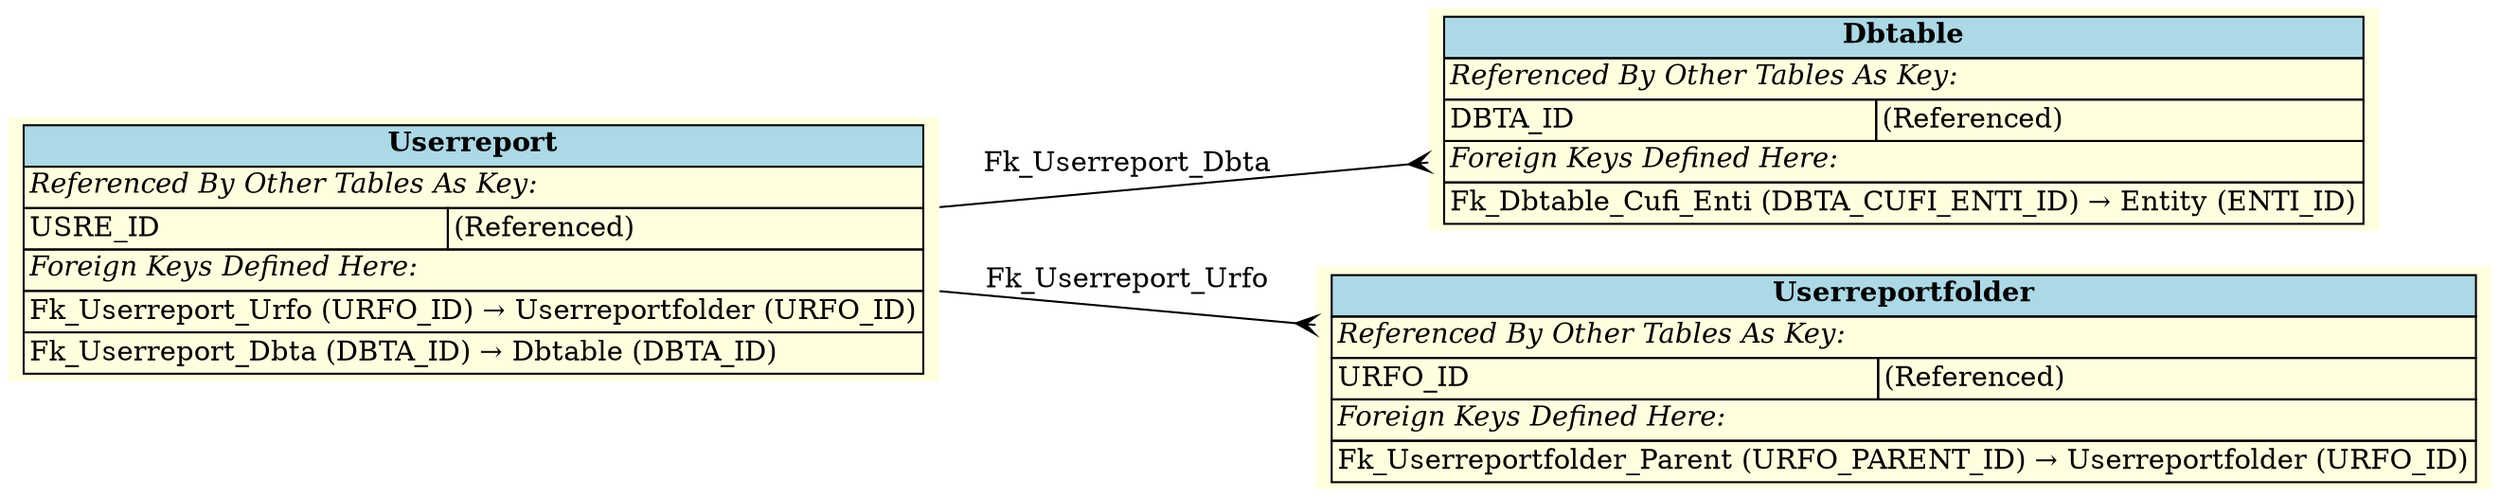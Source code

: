 digraph ERD {
  rankdir=LR;
  node [shape=plaintext, style=filled, fillcolor=lightyellow];
  edge [arrowhead=crow, arrowtail=none, dir=both, labelfontsize=10];

  "Userreport" [
    label=<
    <TABLE BORDER="0" CELLBORDER="1" CELLSPACING="0" BGCOLOR="lightyellow">
      <TR><TD COLSPAN="2" BGCOLOR="lightblue"><B>Userreport</B></TD></TR>
      <TR><TD COLSPAN="2" ALIGN="LEFT"><I>Referenced By Other Tables As Key:</I></TD></TR>
      <TR><TD ALIGN="LEFT">USRE_ID</TD><TD ALIGN="LEFT">(Referenced)</TD></TR>
      <TR><TD COLSPAN="2" ALIGN="LEFT"><I>Foreign Keys Defined Here:</I></TD></TR>
      <TR><TD ALIGN="LEFT" COLSPAN="2">Fk_Userreport_Urfo (URFO_ID) &rarr; Userreportfolder (URFO_ID)</TD></TR>
      <TR><TD ALIGN="LEFT" COLSPAN="2">Fk_Userreport_Dbta (DBTA_ID) &rarr; Dbtable (DBTA_ID)</TD></TR>
    </TABLE>
    >
  ];

  "Dbtable" [
    label=<
    <TABLE BORDER="0" CELLBORDER="1" CELLSPACING="0" BGCOLOR="lightyellow">
      <TR><TD COLSPAN="2" BGCOLOR="lightblue"><B>Dbtable</B></TD></TR>
      <TR><TD COLSPAN="2" ALIGN="LEFT"><I>Referenced By Other Tables As Key:</I></TD></TR>
      <TR><TD ALIGN="LEFT">DBTA_ID</TD><TD ALIGN="LEFT">(Referenced)</TD></TR>
      <TR><TD COLSPAN="2" ALIGN="LEFT"><I>Foreign Keys Defined Here:</I></TD></TR>
      <TR><TD ALIGN="LEFT" COLSPAN="2">Fk_Dbtable_Cufi_Enti (DBTA_CUFI_ENTI_ID) &rarr; Entity (ENTI_ID)</TD></TR>
    </TABLE>
    >
  ];

  "Userreportfolder" [
    label=<
    <TABLE BORDER="0" CELLBORDER="1" CELLSPACING="0" BGCOLOR="lightyellow">
      <TR><TD COLSPAN="2" BGCOLOR="lightblue"><B>Userreportfolder</B></TD></TR>
      <TR><TD COLSPAN="2" ALIGN="LEFT"><I>Referenced By Other Tables As Key:</I></TD></TR>
      <TR><TD ALIGN="LEFT">URFO_ID</TD><TD ALIGN="LEFT">(Referenced)</TD></TR>
      <TR><TD COLSPAN="2" ALIGN="LEFT"><I>Foreign Keys Defined Here:</I></TD></TR>
      <TR><TD ALIGN="LEFT" COLSPAN="2">Fk_Userreportfolder_Parent (URFO_PARENT_ID) &rarr; Userreportfolder (URFO_ID)</TD></TR>
    </TABLE>
    >
  ];

  "Userreport" -> "Dbtable" [label=" Fk_Userreport_Dbta "];
  "Userreport" -> "Userreportfolder" [label=" Fk_Userreport_Urfo "];
}
